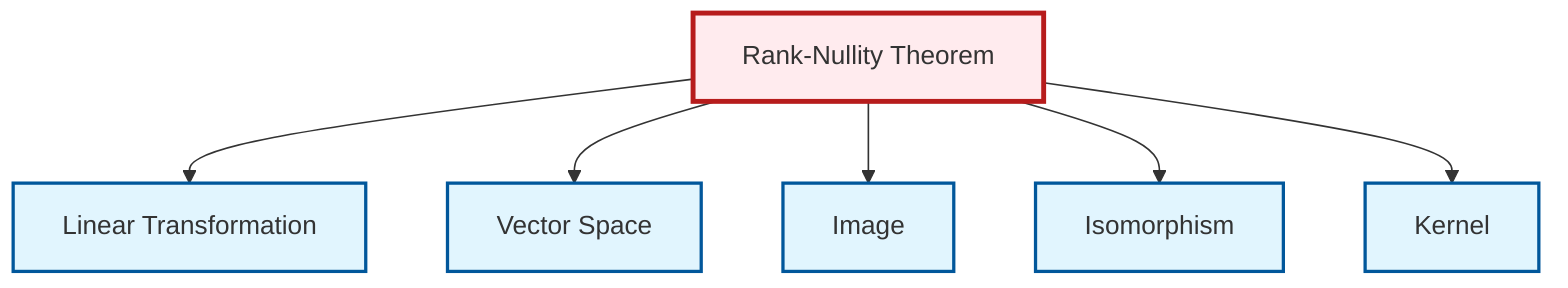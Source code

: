 graph TD
    classDef definition fill:#e1f5fe,stroke:#01579b,stroke-width:2px
    classDef theorem fill:#f3e5f5,stroke:#4a148c,stroke-width:2px
    classDef axiom fill:#fff3e0,stroke:#e65100,stroke-width:2px
    classDef example fill:#e8f5e9,stroke:#1b5e20,stroke-width:2px
    classDef current fill:#ffebee,stroke:#b71c1c,stroke-width:3px
    thm-rank-nullity["Rank-Nullity Theorem"]:::theorem
    def-kernel["Kernel"]:::definition
    def-isomorphism["Isomorphism"]:::definition
    def-vector-space["Vector Space"]:::definition
    def-image["Image"]:::definition
    def-linear-transformation["Linear Transformation"]:::definition
    thm-rank-nullity --> def-linear-transformation
    thm-rank-nullity --> def-vector-space
    thm-rank-nullity --> def-image
    thm-rank-nullity --> def-isomorphism
    thm-rank-nullity --> def-kernel
    class thm-rank-nullity current